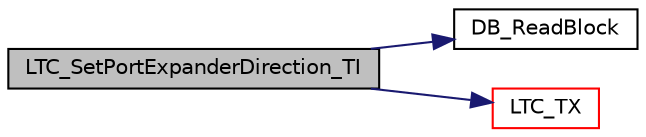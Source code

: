 digraph "LTC_SetPortExpanderDirection_TI"
{
  edge [fontname="Helvetica",fontsize="10",labelfontname="Helvetica",labelfontsize="10"];
  node [fontname="Helvetica",fontsize="10",shape=record];
  rankdir="LR";
  Node396 [label="LTC_SetPortExpanderDirection_TI",height=0.2,width=0.4,color="black", fillcolor="grey75", style="filled", fontcolor="black"];
  Node396 -> Node397 [color="midnightblue",fontsize="10",style="solid",fontname="Helvetica"];
  Node397 [label="DB_ReadBlock",height=0.2,width=0.4,color="black", fillcolor="white", style="filled",URL="$database_8c.html#a94356e609a13e483fa0c15465e154f34",tooltip="Reads a datablock in database by value. "];
  Node396 -> Node398 [color="midnightblue",fontsize="10",style="solid",fontname="Helvetica"];
  Node398 [label="LTC_TX",height=0.2,width=0.4,color="red", fillcolor="white", style="filled",URL="$ltc_8c.html#a66092dc4eb5b34b11d37701763836c41",tooltip="sends command and data to the LTC daisy-chain. "];
}
